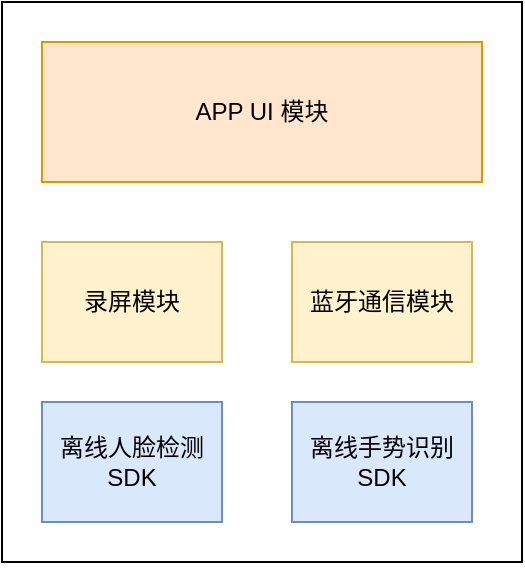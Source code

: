 <mxfile version="13.7.5" type="github" pages="2">
  <diagram id="UY4jzkUobXih1hy0Ml7n" name="第 1 页">
    <mxGraphModel dx="1426" dy="643" grid="1" gridSize="10" guides="1" tooltips="1" connect="1" arrows="1" fold="1" page="1" pageScale="1" pageWidth="827" pageHeight="1169" math="0" shadow="0">
      <root>
        <mxCell id="0" />
        <mxCell id="1" parent="0" />
        <mxCell id="dIOQk_Y6nI95vLgPervG-4" value="" style="rounded=0;whiteSpace=wrap;html=1;" parent="1" vertex="1">
          <mxGeometry x="190" y="140" width="260" height="280" as="geometry" />
        </mxCell>
        <mxCell id="dIOQk_Y6nI95vLgPervG-5" value="录屏模块" style="rounded=0;whiteSpace=wrap;html=1;fillColor=#fff2cc;strokeColor=#d6b656;" parent="1" vertex="1">
          <mxGeometry x="210" y="260" width="90" height="60" as="geometry" />
        </mxCell>
        <mxCell id="dIOQk_Y6nI95vLgPervG-8" value="蓝牙通信模块" style="rounded=0;whiteSpace=wrap;html=1;fillColor=#fff2cc;strokeColor=#d6b656;" parent="1" vertex="1">
          <mxGeometry x="335" y="260" width="90" height="60" as="geometry" />
        </mxCell>
        <mxCell id="dIOQk_Y6nI95vLgPervG-9" value="离线人脸检测 SDK" style="rounded=0;whiteSpace=wrap;html=1;fillColor=#dae8fc;strokeColor=#6c8ebf;" parent="1" vertex="1">
          <mxGeometry x="210" y="340" width="90" height="60" as="geometry" />
        </mxCell>
        <mxCell id="dIOQk_Y6nI95vLgPervG-14" value="APP UI 模块" style="rounded=0;whiteSpace=wrap;html=1;fillColor=#ffe6cc;strokeColor=#d79b00;" parent="1" vertex="1">
          <mxGeometry x="210" y="160" width="220" height="70" as="geometry" />
        </mxCell>
        <mxCell id="TiQRA2VkPZgFh4A7sPhb-1" style="edgeStyle=orthogonalEdgeStyle;rounded=0;orthogonalLoop=1;jettySize=auto;html=1;exitX=0.5;exitY=1;exitDx=0;exitDy=0;" edge="1" parent="1" source="dIOQk_Y6nI95vLgPervG-4" target="dIOQk_Y6nI95vLgPervG-4">
          <mxGeometry relative="1" as="geometry" />
        </mxCell>
        <mxCell id="bRJ1RpZkSk3ldRjlKH8k-1" value="离线手势识别 SDK" style="rounded=0;whiteSpace=wrap;html=1;fillColor=#dae8fc;strokeColor=#6c8ebf;" vertex="1" parent="1">
          <mxGeometry x="335" y="340" width="90" height="60" as="geometry" />
        </mxCell>
      </root>
    </mxGraphModel>
  </diagram>
  <diagram id="F2dylFmoJumDBhZqIRGY" name="第 2 页">
    <mxGraphModel dx="1426" dy="643" grid="1" gridSize="10" guides="1" tooltips="1" connect="1" arrows="1" fold="1" page="1" pageScale="1" pageWidth="827" pageHeight="1169" math="0" shadow="0">
      <root>
        <mxCell id="P1c90PmFVrImWQqfoxal-0" />
        <mxCell id="P1c90PmFVrImWQqfoxal-1" parent="P1c90PmFVrImWQqfoxal-0" />
        <mxCell id="KuN2vDdt5BFz5saV1ko0-17" style="edgeStyle=orthogonalEdgeStyle;rounded=0;orthogonalLoop=1;jettySize=auto;html=1;exitX=0.5;exitY=1;exitDx=0;exitDy=0;exitPerimeter=0;entryX=0.5;entryY=0;entryDx=0;entryDy=0;" parent="P1c90PmFVrImWQqfoxal-1" source="KuN2vDdt5BFz5saV1ko0-0" target="KuN2vDdt5BFz5saV1ko0-1" edge="1">
          <mxGeometry relative="1" as="geometry" />
        </mxCell>
        <mxCell id="KuN2vDdt5BFz5saV1ko0-0" value="开始" style="strokeWidth=2;html=1;shape=mxgraph.flowchart.start_1;whiteSpace=wrap;" parent="P1c90PmFVrImWQqfoxal-1" vertex="1">
          <mxGeometry x="230" y="40" width="100" height="40" as="geometry" />
        </mxCell>
        <mxCell id="KuN2vDdt5BFz5saV1ko0-18" style="edgeStyle=orthogonalEdgeStyle;rounded=0;orthogonalLoop=1;jettySize=auto;html=1;exitX=0.5;exitY=1;exitDx=0;exitDy=0;entryX=0.5;entryY=0;entryDx=0;entryDy=0;" parent="P1c90PmFVrImWQqfoxal-1" source="KuN2vDdt5BFz5saV1ko0-1" edge="1">
          <mxGeometry relative="1" as="geometry">
            <mxPoint x="280" y="200" as="targetPoint" />
          </mxGeometry>
        </mxCell>
        <mxCell id="KuN2vDdt5BFz5saV1ko0-1" value="进入ui界面" style="rounded=1;whiteSpace=wrap;html=1;absoluteArcSize=1;arcSize=14;strokeWidth=2;" parent="P1c90PmFVrImWQqfoxal-1" vertex="1">
          <mxGeometry x="230" y="120" width="100" height="40" as="geometry" />
        </mxCell>
        <mxCell id="l_JzldEqdCnm2XiMGJ1q-1" style="edgeStyle=orthogonalEdgeStyle;rounded=0;orthogonalLoop=1;jettySize=auto;html=1;exitX=0.5;exitY=1;exitDx=0;exitDy=0;entryX=0.5;entryY=0;entryDx=0;entryDy=0;" edge="1" parent="P1c90PmFVrImWQqfoxal-1" source="KuN2vDdt5BFz5saV1ko0-5" target="KuN2vDdt5BFz5saV1ko0-7">
          <mxGeometry relative="1" as="geometry" />
        </mxCell>
        <mxCell id="KuN2vDdt5BFz5saV1ko0-5" value="录制屏幕" style="rounded=1;whiteSpace=wrap;html=1;absoluteArcSize=1;arcSize=14;strokeWidth=2;" parent="P1c90PmFVrImWQqfoxal-1" vertex="1">
          <mxGeometry x="230" y="200" width="100" height="40" as="geometry" />
        </mxCell>
        <mxCell id="l_JzldEqdCnm2XiMGJ1q-2" style="edgeStyle=orthogonalEdgeStyle;rounded=0;orthogonalLoop=1;jettySize=auto;html=1;exitX=0.5;exitY=1;exitDx=0;exitDy=0;entryX=0.5;entryY=0;entryDx=0;entryDy=0;" edge="1" parent="P1c90PmFVrImWQqfoxal-1" source="KuN2vDdt5BFz5saV1ko0-7" target="KuN2vDdt5BFz5saV1ko0-8">
          <mxGeometry relative="1" as="geometry" />
        </mxCell>
        <mxCell id="KuN2vDdt5BFz5saV1ko0-7" value="输出视频流" style="rounded=1;whiteSpace=wrap;html=1;absoluteArcSize=1;arcSize=14;strokeWidth=2;" parent="P1c90PmFVrImWQqfoxal-1" vertex="1">
          <mxGeometry x="230" y="280" width="100" height="40" as="geometry" />
        </mxCell>
        <mxCell id="l_JzldEqdCnm2XiMGJ1q-3" style="edgeStyle=orthogonalEdgeStyle;rounded=0;orthogonalLoop=1;jettySize=auto;html=1;exitX=0.5;exitY=1;exitDx=0;exitDy=0;entryX=0.5;entryY=0;entryDx=0;entryDy=0;" edge="1" parent="P1c90PmFVrImWQqfoxal-1" source="KuN2vDdt5BFz5saV1ko0-8" target="KuN2vDdt5BFz5saV1ko0-9">
          <mxGeometry relative="1" as="geometry" />
        </mxCell>
        <mxCell id="KuN2vDdt5BFz5saV1ko0-8" value="采样视频流" style="rounded=1;whiteSpace=wrap;html=1;absoluteArcSize=1;arcSize=14;strokeWidth=2;" parent="P1c90PmFVrImWQqfoxal-1" vertex="1">
          <mxGeometry x="230" y="360" width="100" height="40" as="geometry" />
        </mxCell>
        <mxCell id="KuN2vDdt5BFz5saV1ko0-26" style="edgeStyle=orthogonalEdgeStyle;rounded=0;orthogonalLoop=1;jettySize=auto;html=1;exitX=0.5;exitY=1;exitDx=0;exitDy=0;entryX=0.5;entryY=0;entryDx=0;entryDy=0;" parent="P1c90PmFVrImWQqfoxal-1" source="KuN2vDdt5BFz5saV1ko0-9" target="KuN2vDdt5BFz5saV1ko0-11" edge="1">
          <mxGeometry relative="1" as="geometry" />
        </mxCell>
        <mxCell id="KuN2vDdt5BFz5saV1ko0-9" value="获取图片帧" style="rounded=1;whiteSpace=wrap;html=1;absoluteArcSize=1;arcSize=14;strokeWidth=2;" parent="P1c90PmFVrImWQqfoxal-1" vertex="1">
          <mxGeometry x="430" y="80" width="100" height="40" as="geometry" />
        </mxCell>
        <mxCell id="KuN2vDdt5BFz5saV1ko0-27" style="edgeStyle=orthogonalEdgeStyle;rounded=0;orthogonalLoop=1;jettySize=auto;html=1;exitX=0.5;exitY=1;exitDx=0;exitDy=0;entryX=0.5;entryY=0;entryDx=0;entryDy=0;" parent="P1c90PmFVrImWQqfoxal-1" source="KuN2vDdt5BFz5saV1ko0-11" target="KuN2vDdt5BFz5saV1ko0-14" edge="1">
          <mxGeometry relative="1" as="geometry" />
        </mxCell>
        <mxCell id="KuN2vDdt5BFz5saV1ko0-11" value="调用离线视觉库" style="rounded=1;whiteSpace=wrap;html=1;absoluteArcSize=1;arcSize=14;strokeWidth=2;" parent="P1c90PmFVrImWQqfoxal-1" vertex="1">
          <mxGeometry x="430" y="160" width="100" height="40" as="geometry" />
        </mxCell>
        <mxCell id="KuN2vDdt5BFz5saV1ko0-28" style="edgeStyle=orthogonalEdgeStyle;rounded=0;orthogonalLoop=1;jettySize=auto;html=1;exitX=0.5;exitY=1;exitDx=0;exitDy=0;entryX=0.5;entryY=0;entryDx=0;entryDy=0;" parent="P1c90PmFVrImWQqfoxal-1" source="KuN2vDdt5BFz5saV1ko0-14" target="KuN2vDdt5BFz5saV1ko0-15" edge="1">
          <mxGeometry relative="1" as="geometry" />
        </mxCell>
        <mxCell id="KuN2vDdt5BFz5saV1ko0-14" value="计算结果" style="rounded=1;whiteSpace=wrap;html=1;absoluteArcSize=1;arcSize=14;strokeWidth=2;" parent="P1c90PmFVrImWQqfoxal-1" vertex="1">
          <mxGeometry x="430" y="240" width="100" height="40" as="geometry" />
        </mxCell>
        <mxCell id="KuN2vDdt5BFz5saV1ko0-29" style="edgeStyle=orthogonalEdgeStyle;rounded=0;orthogonalLoop=1;jettySize=auto;html=1;exitX=0.5;exitY=1;exitDx=0;exitDy=0;entryX=0.5;entryY=0;entryDx=0;entryDy=0;entryPerimeter=0;" parent="P1c90PmFVrImWQqfoxal-1" source="KuN2vDdt5BFz5saV1ko0-15" target="KuN2vDdt5BFz5saV1ko0-16" edge="1">
          <mxGeometry relative="1" as="geometry" />
        </mxCell>
        <mxCell id="KuN2vDdt5BFz5saV1ko0-15" value="通知MCU" style="rounded=1;whiteSpace=wrap;html=1;absoluteArcSize=1;arcSize=14;strokeWidth=2;" parent="P1c90PmFVrImWQqfoxal-1" vertex="1">
          <mxGeometry x="430" y="320" width="100" height="40" as="geometry" />
        </mxCell>
        <mxCell id="KuN2vDdt5BFz5saV1ko0-16" value="结束" style="strokeWidth=2;html=1;shape=mxgraph.flowchart.terminator;whiteSpace=wrap;" parent="P1c90PmFVrImWQqfoxal-1" vertex="1">
          <mxGeometry x="430" y="400" width="100" height="40" as="geometry" />
        </mxCell>
      </root>
    </mxGraphModel>
  </diagram>
</mxfile>

